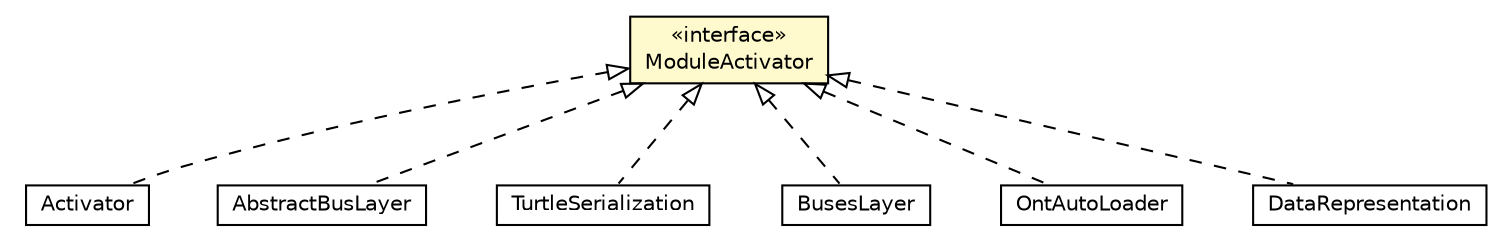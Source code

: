 #!/usr/local/bin/dot
#
# Class diagram 
# Generated by UMLGraph version R5_6-24-gf6e263 (http://www.umlgraph.org/)
#

digraph G {
	edge [fontname="Helvetica",fontsize=10,labelfontname="Helvetica",labelfontsize=10];
	node [fontname="Helvetica",fontsize=10,shape=plaintext];
	nodesep=0.25;
	ranksep=0.5;
	// org.universAAL.middleware.container.ModuleActivator
	c256354 [label=<<table title="org.universAAL.middleware.container.ModuleActivator" border="0" cellborder="1" cellspacing="0" cellpadding="2" port="p" bgcolor="lemonChiffon" href="./ModuleActivator.html">
		<tr><td><table border="0" cellspacing="0" cellpadding="1">
<tr><td align="center" balign="center"> &#171;interface&#187; </td></tr>
<tr><td align="center" balign="center"> ModuleActivator </td></tr>
		</table></td></tr>
		</table>>, URL="./ModuleActivator.html", fontname="Helvetica", fontcolor="black", fontsize=10.0];
	// org.universAAL.middleware.tracker.impl.Activator
	c256839 [label=<<table title="org.universAAL.middleware.tracker.impl.Activator" border="0" cellborder="1" cellspacing="0" cellpadding="2" port="p" href="../tracker/impl/Activator.html">
		<tr><td><table border="0" cellspacing="0" cellpadding="1">
<tr><td align="center" balign="center"> Activator </td></tr>
		</table></td></tr>
		</table>>, URL="../tracker/impl/Activator.html", fontname="Helvetica", fontcolor="black", fontsize=10.0];
	// org.universAAL.middleware.container.pojo.layers.AbstractBusLayer
	c256883 [label=<<table title="org.universAAL.middleware.container.pojo.layers.AbstractBusLayer" border="0" cellborder="1" cellspacing="0" cellpadding="2" port="p" href="./pojo/layers/AbstractBusLayer.html">
		<tr><td><table border="0" cellspacing="0" cellpadding="1">
<tr><td align="center" balign="center"> AbstractBusLayer </td></tr>
		</table></td></tr>
		</table>>, URL="./pojo/layers/AbstractBusLayer.html", fontname="Helvetica", fontcolor="black", fontsize=10.0];
	// org.universAAL.middleware.container.pojo.layers.TurtleSerialization
	c256884 [label=<<table title="org.universAAL.middleware.container.pojo.layers.TurtleSerialization" border="0" cellborder="1" cellspacing="0" cellpadding="2" port="p" href="./pojo/layers/TurtleSerialization.html">
		<tr><td><table border="0" cellspacing="0" cellpadding="1">
<tr><td align="center" balign="center"> TurtleSerialization </td></tr>
		</table></td></tr>
		</table>>, URL="./pojo/layers/TurtleSerialization.html", fontname="Helvetica", fontcolor="black", fontsize=10.0];
	// org.universAAL.middleware.container.pojo.layers.BusesLayer
	c256885 [label=<<table title="org.universAAL.middleware.container.pojo.layers.BusesLayer" border="0" cellborder="1" cellspacing="0" cellpadding="2" port="p" href="./pojo/layers/BusesLayer.html">
		<tr><td><table border="0" cellspacing="0" cellpadding="1">
<tr><td align="center" balign="center"> BusesLayer </td></tr>
		</table></td></tr>
		</table>>, URL="./pojo/layers/BusesLayer.html", fontname="Helvetica", fontcolor="black", fontsize=10.0];
	// org.universAAL.middleware.container.pojo.layers.OntAutoLoader
	c256886 [label=<<table title="org.universAAL.middleware.container.pojo.layers.OntAutoLoader" border="0" cellborder="1" cellspacing="0" cellpadding="2" port="p" href="./pojo/layers/OntAutoLoader.html">
		<tr><td><table border="0" cellspacing="0" cellpadding="1">
<tr><td align="center" balign="center"> OntAutoLoader </td></tr>
		</table></td></tr>
		</table>>, URL="./pojo/layers/OntAutoLoader.html", fontname="Helvetica", fontcolor="black", fontsize=10.0];
	// org.universAAL.middleware.container.pojo.layers.DataRepresentation
	c256887 [label=<<table title="org.universAAL.middleware.container.pojo.layers.DataRepresentation" border="0" cellborder="1" cellspacing="0" cellpadding="2" port="p" href="./pojo/layers/DataRepresentation.html">
		<tr><td><table border="0" cellspacing="0" cellpadding="1">
<tr><td align="center" balign="center"> DataRepresentation </td></tr>
		</table></td></tr>
		</table>>, URL="./pojo/layers/DataRepresentation.html", fontname="Helvetica", fontcolor="black", fontsize=10.0];
	//org.universAAL.middleware.tracker.impl.Activator implements org.universAAL.middleware.container.ModuleActivator
	c256354:p -> c256839:p [dir=back,arrowtail=empty,style=dashed];
	//org.universAAL.middleware.container.pojo.layers.AbstractBusLayer implements org.universAAL.middleware.container.ModuleActivator
	c256354:p -> c256883:p [dir=back,arrowtail=empty,style=dashed];
	//org.universAAL.middleware.container.pojo.layers.TurtleSerialization implements org.universAAL.middleware.container.ModuleActivator
	c256354:p -> c256884:p [dir=back,arrowtail=empty,style=dashed];
	//org.universAAL.middleware.container.pojo.layers.BusesLayer implements org.universAAL.middleware.container.ModuleActivator
	c256354:p -> c256885:p [dir=back,arrowtail=empty,style=dashed];
	//org.universAAL.middleware.container.pojo.layers.OntAutoLoader implements org.universAAL.middleware.container.ModuleActivator
	c256354:p -> c256886:p [dir=back,arrowtail=empty,style=dashed];
	//org.universAAL.middleware.container.pojo.layers.DataRepresentation implements org.universAAL.middleware.container.ModuleActivator
	c256354:p -> c256887:p [dir=back,arrowtail=empty,style=dashed];
}

